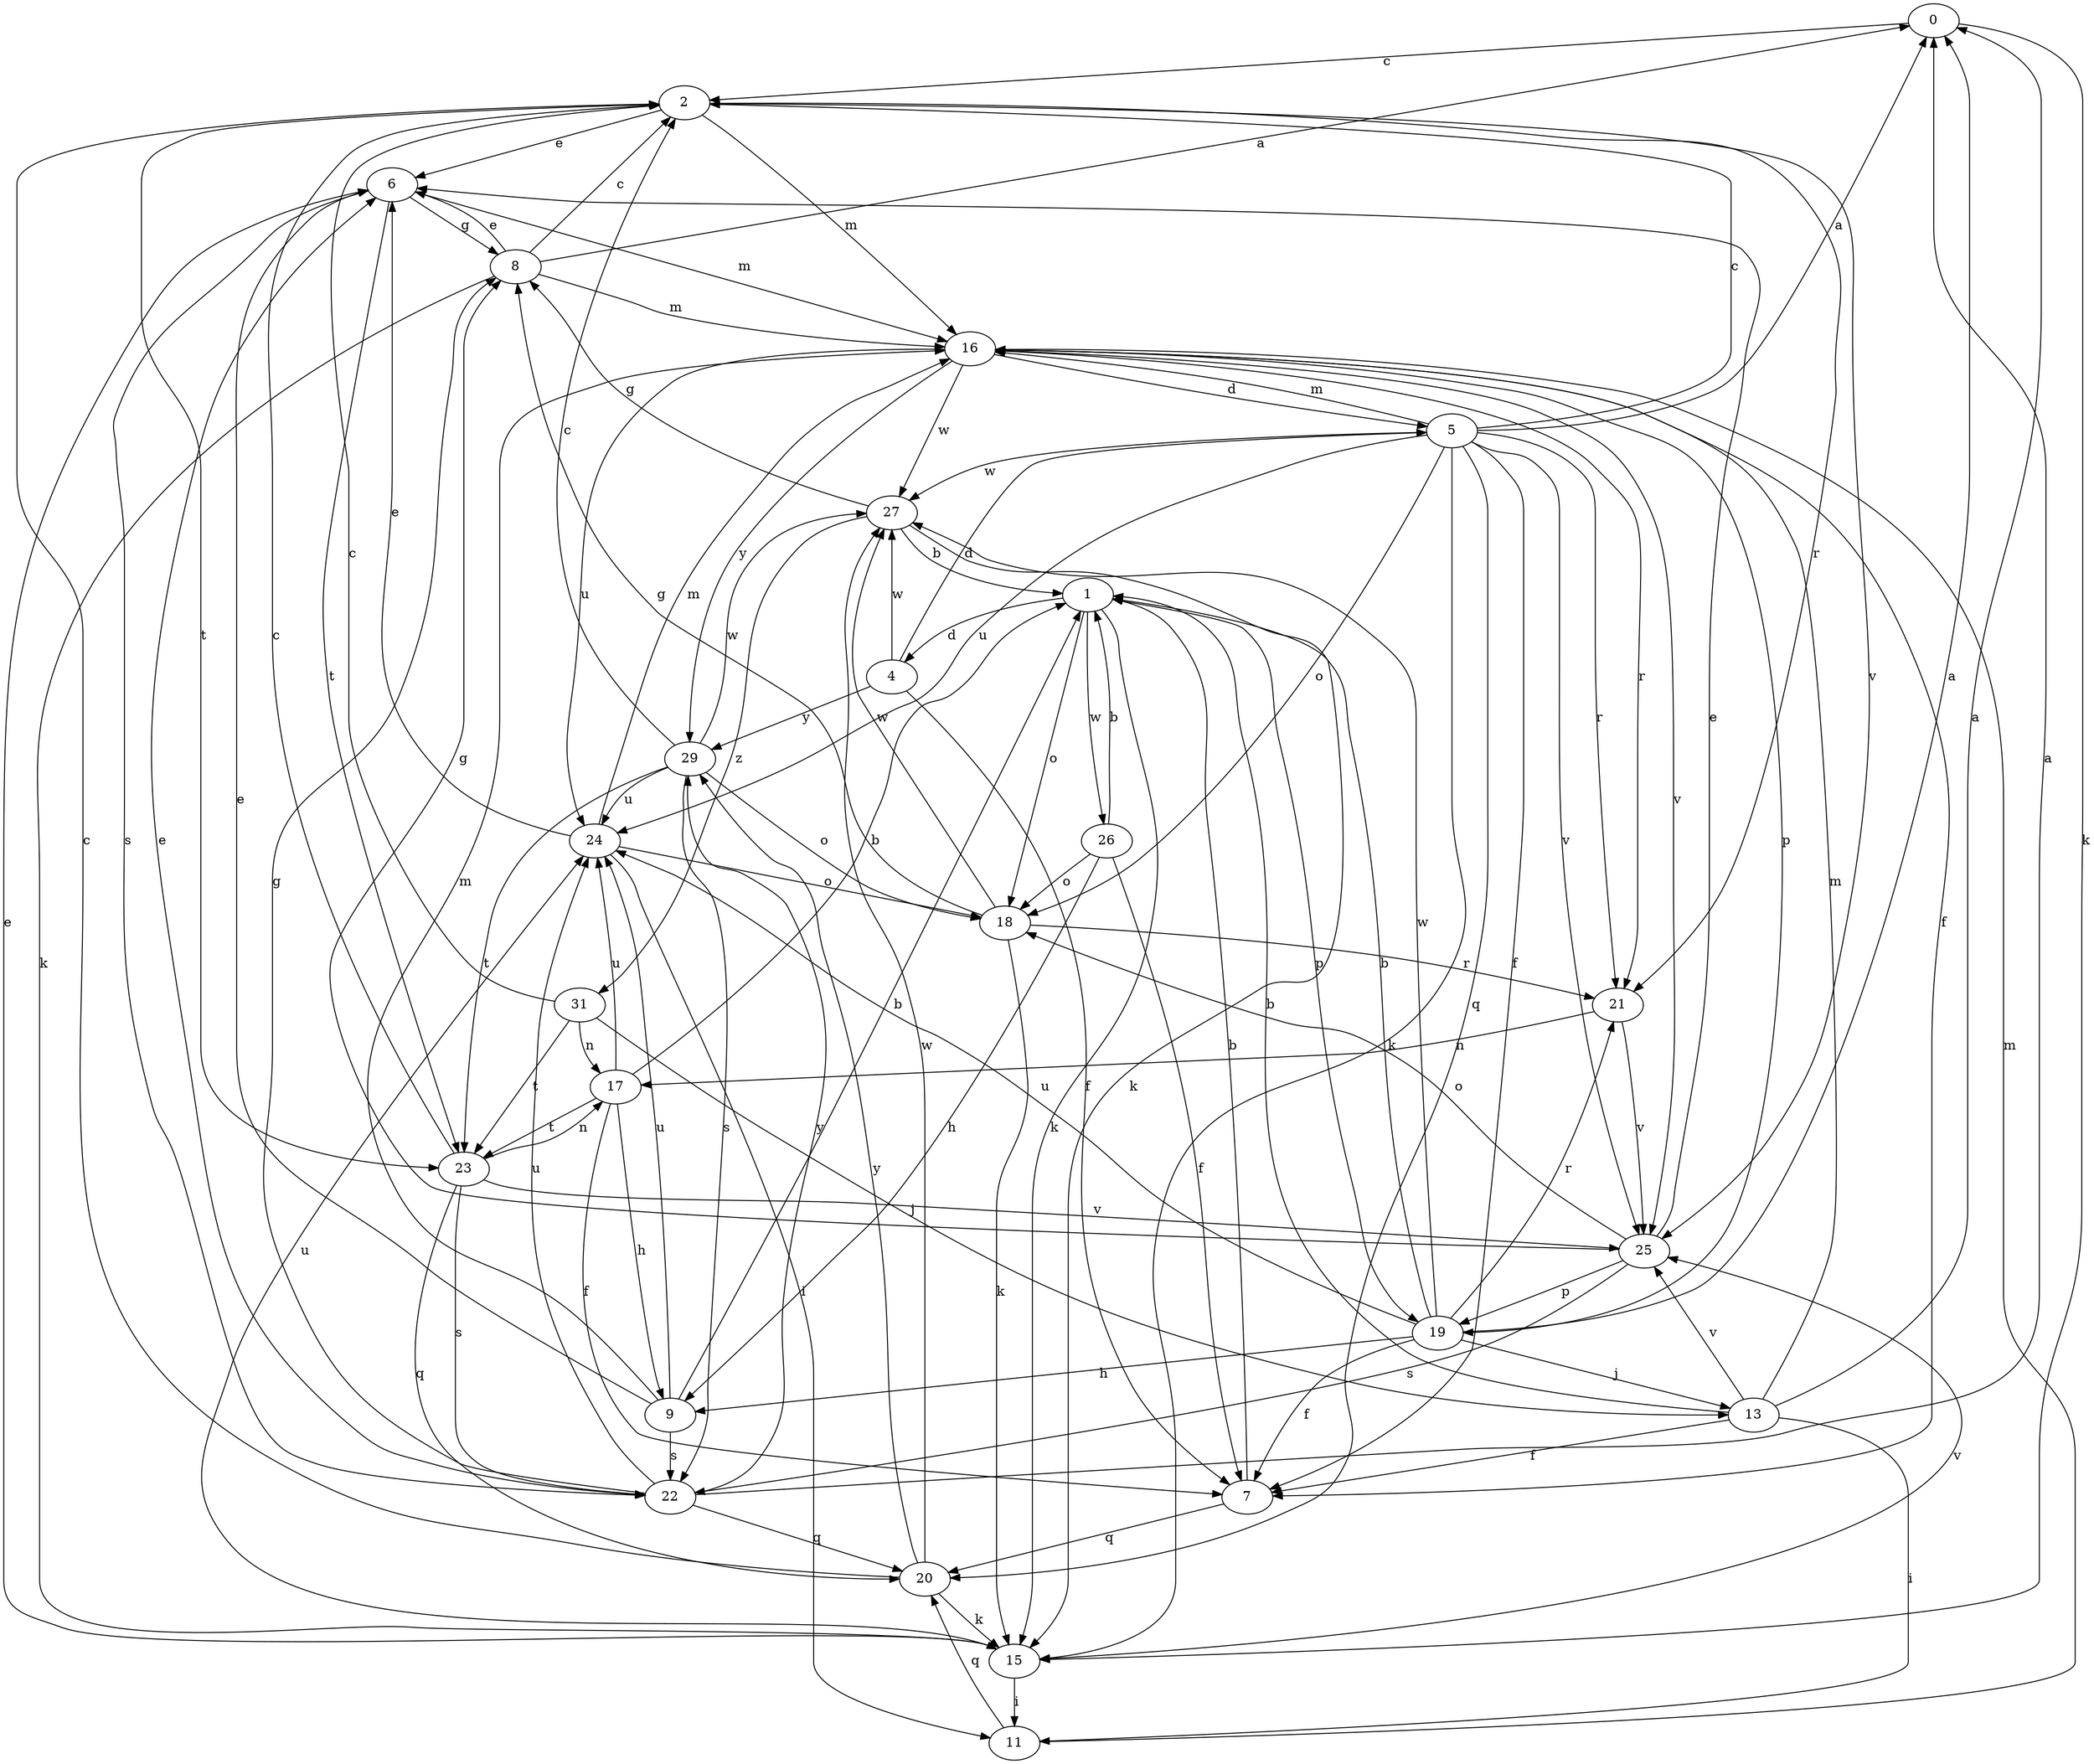 strict digraph  {
0;
1;
2;
4;
5;
6;
7;
8;
9;
11;
13;
15;
16;
17;
18;
19;
20;
21;
22;
23;
24;
25;
26;
27;
29;
31;
0 -> 2  [label=c];
0 -> 15  [label=k];
1 -> 4  [label=d];
1 -> 15  [label=k];
1 -> 18  [label=o];
1 -> 19  [label=p];
1 -> 26  [label=w];
2 -> 6  [label=e];
2 -> 16  [label=m];
2 -> 21  [label=r];
2 -> 23  [label=t];
2 -> 25  [label=v];
4 -> 5  [label=d];
4 -> 7  [label=f];
4 -> 27  [label=w];
4 -> 29  [label=y];
5 -> 0  [label=a];
5 -> 2  [label=c];
5 -> 7  [label=f];
5 -> 15  [label=k];
5 -> 16  [label=m];
5 -> 18  [label=o];
5 -> 20  [label=q];
5 -> 21  [label=r];
5 -> 24  [label=u];
5 -> 25  [label=v];
5 -> 27  [label=w];
6 -> 8  [label=g];
6 -> 16  [label=m];
6 -> 22  [label=s];
6 -> 23  [label=t];
7 -> 1  [label=b];
7 -> 20  [label=q];
8 -> 0  [label=a];
8 -> 2  [label=c];
8 -> 6  [label=e];
8 -> 15  [label=k];
8 -> 16  [label=m];
9 -> 1  [label=b];
9 -> 6  [label=e];
9 -> 16  [label=m];
9 -> 22  [label=s];
9 -> 24  [label=u];
11 -> 16  [label=m];
11 -> 20  [label=q];
13 -> 0  [label=a];
13 -> 1  [label=b];
13 -> 7  [label=f];
13 -> 11  [label=i];
13 -> 16  [label=m];
13 -> 25  [label=v];
15 -> 6  [label=e];
15 -> 11  [label=i];
15 -> 24  [label=u];
15 -> 25  [label=v];
16 -> 5  [label=d];
16 -> 7  [label=f];
16 -> 19  [label=p];
16 -> 21  [label=r];
16 -> 24  [label=u];
16 -> 25  [label=v];
16 -> 27  [label=w];
16 -> 29  [label=y];
17 -> 1  [label=b];
17 -> 7  [label=f];
17 -> 9  [label=h];
17 -> 23  [label=t];
17 -> 24  [label=u];
18 -> 8  [label=g];
18 -> 15  [label=k];
18 -> 21  [label=r];
18 -> 27  [label=w];
19 -> 0  [label=a];
19 -> 1  [label=b];
19 -> 7  [label=f];
19 -> 9  [label=h];
19 -> 13  [label=j];
19 -> 21  [label=r];
19 -> 24  [label=u];
19 -> 27  [label=w];
20 -> 2  [label=c];
20 -> 15  [label=k];
20 -> 27  [label=w];
20 -> 29  [label=y];
21 -> 17  [label=n];
21 -> 25  [label=v];
22 -> 0  [label=a];
22 -> 6  [label=e];
22 -> 8  [label=g];
22 -> 20  [label=q];
22 -> 24  [label=u];
22 -> 29  [label=y];
23 -> 2  [label=c];
23 -> 17  [label=n];
23 -> 20  [label=q];
23 -> 22  [label=s];
23 -> 25  [label=v];
24 -> 6  [label=e];
24 -> 11  [label=i];
24 -> 16  [label=m];
24 -> 18  [label=o];
25 -> 6  [label=e];
25 -> 8  [label=g];
25 -> 18  [label=o];
25 -> 19  [label=p];
25 -> 22  [label=s];
26 -> 1  [label=b];
26 -> 7  [label=f];
26 -> 9  [label=h];
26 -> 18  [label=o];
27 -> 1  [label=b];
27 -> 8  [label=g];
27 -> 15  [label=k];
27 -> 31  [label=z];
29 -> 2  [label=c];
29 -> 18  [label=o];
29 -> 22  [label=s];
29 -> 23  [label=t];
29 -> 24  [label=u];
29 -> 27  [label=w];
31 -> 2  [label=c];
31 -> 13  [label=j];
31 -> 17  [label=n];
31 -> 23  [label=t];
}
